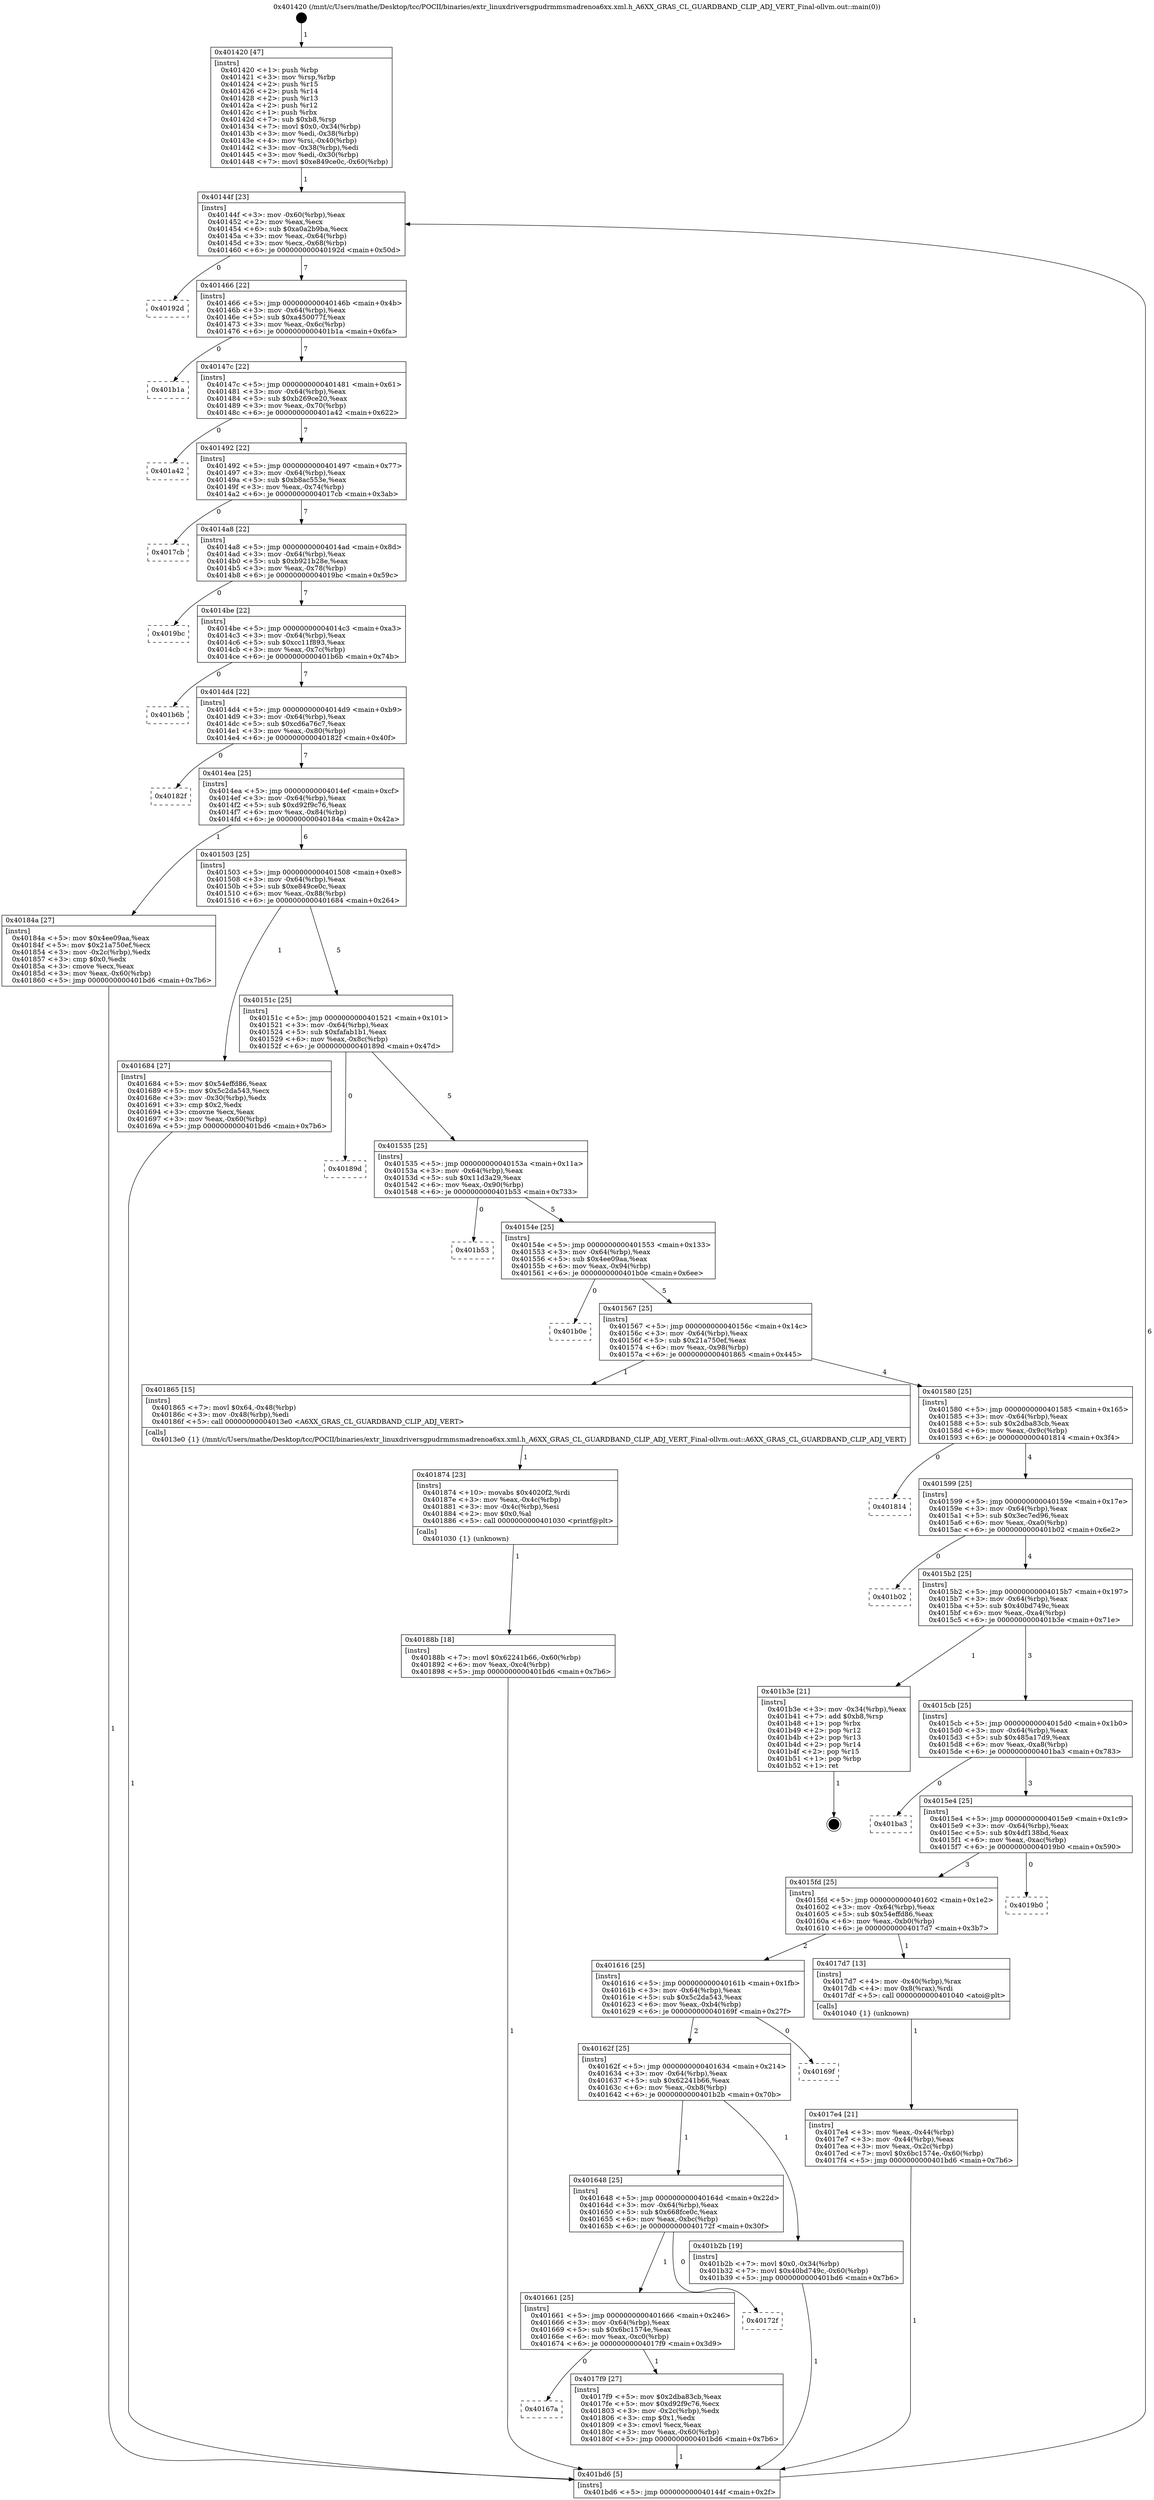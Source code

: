 digraph "0x401420" {
  label = "0x401420 (/mnt/c/Users/mathe/Desktop/tcc/POCII/binaries/extr_linuxdriversgpudrmmsmadrenoa6xx.xml.h_A6XX_GRAS_CL_GUARDBAND_CLIP_ADJ_VERT_Final-ollvm.out::main(0))"
  labelloc = "t"
  node[shape=record]

  Entry [label="",width=0.3,height=0.3,shape=circle,fillcolor=black,style=filled]
  "0x40144f" [label="{
     0x40144f [23]\l
     | [instrs]\l
     &nbsp;&nbsp;0x40144f \<+3\>: mov -0x60(%rbp),%eax\l
     &nbsp;&nbsp;0x401452 \<+2\>: mov %eax,%ecx\l
     &nbsp;&nbsp;0x401454 \<+6\>: sub $0xa0a2b9ba,%ecx\l
     &nbsp;&nbsp;0x40145a \<+3\>: mov %eax,-0x64(%rbp)\l
     &nbsp;&nbsp;0x40145d \<+3\>: mov %ecx,-0x68(%rbp)\l
     &nbsp;&nbsp;0x401460 \<+6\>: je 000000000040192d \<main+0x50d\>\l
  }"]
  "0x40192d" [label="{
     0x40192d\l
  }", style=dashed]
  "0x401466" [label="{
     0x401466 [22]\l
     | [instrs]\l
     &nbsp;&nbsp;0x401466 \<+5\>: jmp 000000000040146b \<main+0x4b\>\l
     &nbsp;&nbsp;0x40146b \<+3\>: mov -0x64(%rbp),%eax\l
     &nbsp;&nbsp;0x40146e \<+5\>: sub $0xa450077f,%eax\l
     &nbsp;&nbsp;0x401473 \<+3\>: mov %eax,-0x6c(%rbp)\l
     &nbsp;&nbsp;0x401476 \<+6\>: je 0000000000401b1a \<main+0x6fa\>\l
  }"]
  Exit [label="",width=0.3,height=0.3,shape=circle,fillcolor=black,style=filled,peripheries=2]
  "0x401b1a" [label="{
     0x401b1a\l
  }", style=dashed]
  "0x40147c" [label="{
     0x40147c [22]\l
     | [instrs]\l
     &nbsp;&nbsp;0x40147c \<+5\>: jmp 0000000000401481 \<main+0x61\>\l
     &nbsp;&nbsp;0x401481 \<+3\>: mov -0x64(%rbp),%eax\l
     &nbsp;&nbsp;0x401484 \<+5\>: sub $0xb269ce20,%eax\l
     &nbsp;&nbsp;0x401489 \<+3\>: mov %eax,-0x70(%rbp)\l
     &nbsp;&nbsp;0x40148c \<+6\>: je 0000000000401a42 \<main+0x622\>\l
  }"]
  "0x40188b" [label="{
     0x40188b [18]\l
     | [instrs]\l
     &nbsp;&nbsp;0x40188b \<+7\>: movl $0x62241b66,-0x60(%rbp)\l
     &nbsp;&nbsp;0x401892 \<+6\>: mov %eax,-0xc4(%rbp)\l
     &nbsp;&nbsp;0x401898 \<+5\>: jmp 0000000000401bd6 \<main+0x7b6\>\l
  }"]
  "0x401a42" [label="{
     0x401a42\l
  }", style=dashed]
  "0x401492" [label="{
     0x401492 [22]\l
     | [instrs]\l
     &nbsp;&nbsp;0x401492 \<+5\>: jmp 0000000000401497 \<main+0x77\>\l
     &nbsp;&nbsp;0x401497 \<+3\>: mov -0x64(%rbp),%eax\l
     &nbsp;&nbsp;0x40149a \<+5\>: sub $0xb8ac553e,%eax\l
     &nbsp;&nbsp;0x40149f \<+3\>: mov %eax,-0x74(%rbp)\l
     &nbsp;&nbsp;0x4014a2 \<+6\>: je 00000000004017cb \<main+0x3ab\>\l
  }"]
  "0x401874" [label="{
     0x401874 [23]\l
     | [instrs]\l
     &nbsp;&nbsp;0x401874 \<+10\>: movabs $0x4020f2,%rdi\l
     &nbsp;&nbsp;0x40187e \<+3\>: mov %eax,-0x4c(%rbp)\l
     &nbsp;&nbsp;0x401881 \<+3\>: mov -0x4c(%rbp),%esi\l
     &nbsp;&nbsp;0x401884 \<+2\>: mov $0x0,%al\l
     &nbsp;&nbsp;0x401886 \<+5\>: call 0000000000401030 \<printf@plt\>\l
     | [calls]\l
     &nbsp;&nbsp;0x401030 \{1\} (unknown)\l
  }"]
  "0x4017cb" [label="{
     0x4017cb\l
  }", style=dashed]
  "0x4014a8" [label="{
     0x4014a8 [22]\l
     | [instrs]\l
     &nbsp;&nbsp;0x4014a8 \<+5\>: jmp 00000000004014ad \<main+0x8d\>\l
     &nbsp;&nbsp;0x4014ad \<+3\>: mov -0x64(%rbp),%eax\l
     &nbsp;&nbsp;0x4014b0 \<+5\>: sub $0xb921b28e,%eax\l
     &nbsp;&nbsp;0x4014b5 \<+3\>: mov %eax,-0x78(%rbp)\l
     &nbsp;&nbsp;0x4014b8 \<+6\>: je 00000000004019bc \<main+0x59c\>\l
  }"]
  "0x40167a" [label="{
     0x40167a\l
  }", style=dashed]
  "0x4019bc" [label="{
     0x4019bc\l
  }", style=dashed]
  "0x4014be" [label="{
     0x4014be [22]\l
     | [instrs]\l
     &nbsp;&nbsp;0x4014be \<+5\>: jmp 00000000004014c3 \<main+0xa3\>\l
     &nbsp;&nbsp;0x4014c3 \<+3\>: mov -0x64(%rbp),%eax\l
     &nbsp;&nbsp;0x4014c6 \<+5\>: sub $0xcc11f893,%eax\l
     &nbsp;&nbsp;0x4014cb \<+3\>: mov %eax,-0x7c(%rbp)\l
     &nbsp;&nbsp;0x4014ce \<+6\>: je 0000000000401b6b \<main+0x74b\>\l
  }"]
  "0x4017f9" [label="{
     0x4017f9 [27]\l
     | [instrs]\l
     &nbsp;&nbsp;0x4017f9 \<+5\>: mov $0x2dba83cb,%eax\l
     &nbsp;&nbsp;0x4017fe \<+5\>: mov $0xd92f9c76,%ecx\l
     &nbsp;&nbsp;0x401803 \<+3\>: mov -0x2c(%rbp),%edx\l
     &nbsp;&nbsp;0x401806 \<+3\>: cmp $0x1,%edx\l
     &nbsp;&nbsp;0x401809 \<+3\>: cmovl %ecx,%eax\l
     &nbsp;&nbsp;0x40180c \<+3\>: mov %eax,-0x60(%rbp)\l
     &nbsp;&nbsp;0x40180f \<+5\>: jmp 0000000000401bd6 \<main+0x7b6\>\l
  }"]
  "0x401b6b" [label="{
     0x401b6b\l
  }", style=dashed]
  "0x4014d4" [label="{
     0x4014d4 [22]\l
     | [instrs]\l
     &nbsp;&nbsp;0x4014d4 \<+5\>: jmp 00000000004014d9 \<main+0xb9\>\l
     &nbsp;&nbsp;0x4014d9 \<+3\>: mov -0x64(%rbp),%eax\l
     &nbsp;&nbsp;0x4014dc \<+5\>: sub $0xcd6a76c7,%eax\l
     &nbsp;&nbsp;0x4014e1 \<+3\>: mov %eax,-0x80(%rbp)\l
     &nbsp;&nbsp;0x4014e4 \<+6\>: je 000000000040182f \<main+0x40f\>\l
  }"]
  "0x401661" [label="{
     0x401661 [25]\l
     | [instrs]\l
     &nbsp;&nbsp;0x401661 \<+5\>: jmp 0000000000401666 \<main+0x246\>\l
     &nbsp;&nbsp;0x401666 \<+3\>: mov -0x64(%rbp),%eax\l
     &nbsp;&nbsp;0x401669 \<+5\>: sub $0x6bc1574e,%eax\l
     &nbsp;&nbsp;0x40166e \<+6\>: mov %eax,-0xc0(%rbp)\l
     &nbsp;&nbsp;0x401674 \<+6\>: je 00000000004017f9 \<main+0x3d9\>\l
  }"]
  "0x40182f" [label="{
     0x40182f\l
  }", style=dashed]
  "0x4014ea" [label="{
     0x4014ea [25]\l
     | [instrs]\l
     &nbsp;&nbsp;0x4014ea \<+5\>: jmp 00000000004014ef \<main+0xcf\>\l
     &nbsp;&nbsp;0x4014ef \<+3\>: mov -0x64(%rbp),%eax\l
     &nbsp;&nbsp;0x4014f2 \<+5\>: sub $0xd92f9c76,%eax\l
     &nbsp;&nbsp;0x4014f7 \<+6\>: mov %eax,-0x84(%rbp)\l
     &nbsp;&nbsp;0x4014fd \<+6\>: je 000000000040184a \<main+0x42a\>\l
  }"]
  "0x40172f" [label="{
     0x40172f\l
  }", style=dashed]
  "0x40184a" [label="{
     0x40184a [27]\l
     | [instrs]\l
     &nbsp;&nbsp;0x40184a \<+5\>: mov $0x4ee09aa,%eax\l
     &nbsp;&nbsp;0x40184f \<+5\>: mov $0x21a750ef,%ecx\l
     &nbsp;&nbsp;0x401854 \<+3\>: mov -0x2c(%rbp),%edx\l
     &nbsp;&nbsp;0x401857 \<+3\>: cmp $0x0,%edx\l
     &nbsp;&nbsp;0x40185a \<+3\>: cmove %ecx,%eax\l
     &nbsp;&nbsp;0x40185d \<+3\>: mov %eax,-0x60(%rbp)\l
     &nbsp;&nbsp;0x401860 \<+5\>: jmp 0000000000401bd6 \<main+0x7b6\>\l
  }"]
  "0x401503" [label="{
     0x401503 [25]\l
     | [instrs]\l
     &nbsp;&nbsp;0x401503 \<+5\>: jmp 0000000000401508 \<main+0xe8\>\l
     &nbsp;&nbsp;0x401508 \<+3\>: mov -0x64(%rbp),%eax\l
     &nbsp;&nbsp;0x40150b \<+5\>: sub $0xe849ce0c,%eax\l
     &nbsp;&nbsp;0x401510 \<+6\>: mov %eax,-0x88(%rbp)\l
     &nbsp;&nbsp;0x401516 \<+6\>: je 0000000000401684 \<main+0x264\>\l
  }"]
  "0x401648" [label="{
     0x401648 [25]\l
     | [instrs]\l
     &nbsp;&nbsp;0x401648 \<+5\>: jmp 000000000040164d \<main+0x22d\>\l
     &nbsp;&nbsp;0x40164d \<+3\>: mov -0x64(%rbp),%eax\l
     &nbsp;&nbsp;0x401650 \<+5\>: sub $0x668fce0c,%eax\l
     &nbsp;&nbsp;0x401655 \<+6\>: mov %eax,-0xbc(%rbp)\l
     &nbsp;&nbsp;0x40165b \<+6\>: je 000000000040172f \<main+0x30f\>\l
  }"]
  "0x401684" [label="{
     0x401684 [27]\l
     | [instrs]\l
     &nbsp;&nbsp;0x401684 \<+5\>: mov $0x54effd86,%eax\l
     &nbsp;&nbsp;0x401689 \<+5\>: mov $0x5c2da543,%ecx\l
     &nbsp;&nbsp;0x40168e \<+3\>: mov -0x30(%rbp),%edx\l
     &nbsp;&nbsp;0x401691 \<+3\>: cmp $0x2,%edx\l
     &nbsp;&nbsp;0x401694 \<+3\>: cmovne %ecx,%eax\l
     &nbsp;&nbsp;0x401697 \<+3\>: mov %eax,-0x60(%rbp)\l
     &nbsp;&nbsp;0x40169a \<+5\>: jmp 0000000000401bd6 \<main+0x7b6\>\l
  }"]
  "0x40151c" [label="{
     0x40151c [25]\l
     | [instrs]\l
     &nbsp;&nbsp;0x40151c \<+5\>: jmp 0000000000401521 \<main+0x101\>\l
     &nbsp;&nbsp;0x401521 \<+3\>: mov -0x64(%rbp),%eax\l
     &nbsp;&nbsp;0x401524 \<+5\>: sub $0xfafab1b1,%eax\l
     &nbsp;&nbsp;0x401529 \<+6\>: mov %eax,-0x8c(%rbp)\l
     &nbsp;&nbsp;0x40152f \<+6\>: je 000000000040189d \<main+0x47d\>\l
  }"]
  "0x401bd6" [label="{
     0x401bd6 [5]\l
     | [instrs]\l
     &nbsp;&nbsp;0x401bd6 \<+5\>: jmp 000000000040144f \<main+0x2f\>\l
  }"]
  "0x401420" [label="{
     0x401420 [47]\l
     | [instrs]\l
     &nbsp;&nbsp;0x401420 \<+1\>: push %rbp\l
     &nbsp;&nbsp;0x401421 \<+3\>: mov %rsp,%rbp\l
     &nbsp;&nbsp;0x401424 \<+2\>: push %r15\l
     &nbsp;&nbsp;0x401426 \<+2\>: push %r14\l
     &nbsp;&nbsp;0x401428 \<+2\>: push %r13\l
     &nbsp;&nbsp;0x40142a \<+2\>: push %r12\l
     &nbsp;&nbsp;0x40142c \<+1\>: push %rbx\l
     &nbsp;&nbsp;0x40142d \<+7\>: sub $0xb8,%rsp\l
     &nbsp;&nbsp;0x401434 \<+7\>: movl $0x0,-0x34(%rbp)\l
     &nbsp;&nbsp;0x40143b \<+3\>: mov %edi,-0x38(%rbp)\l
     &nbsp;&nbsp;0x40143e \<+4\>: mov %rsi,-0x40(%rbp)\l
     &nbsp;&nbsp;0x401442 \<+3\>: mov -0x38(%rbp),%edi\l
     &nbsp;&nbsp;0x401445 \<+3\>: mov %edi,-0x30(%rbp)\l
     &nbsp;&nbsp;0x401448 \<+7\>: movl $0xe849ce0c,-0x60(%rbp)\l
  }"]
  "0x401b2b" [label="{
     0x401b2b [19]\l
     | [instrs]\l
     &nbsp;&nbsp;0x401b2b \<+7\>: movl $0x0,-0x34(%rbp)\l
     &nbsp;&nbsp;0x401b32 \<+7\>: movl $0x40bd749c,-0x60(%rbp)\l
     &nbsp;&nbsp;0x401b39 \<+5\>: jmp 0000000000401bd6 \<main+0x7b6\>\l
  }"]
  "0x40189d" [label="{
     0x40189d\l
  }", style=dashed]
  "0x401535" [label="{
     0x401535 [25]\l
     | [instrs]\l
     &nbsp;&nbsp;0x401535 \<+5\>: jmp 000000000040153a \<main+0x11a\>\l
     &nbsp;&nbsp;0x40153a \<+3\>: mov -0x64(%rbp),%eax\l
     &nbsp;&nbsp;0x40153d \<+5\>: sub $0x11d3a29,%eax\l
     &nbsp;&nbsp;0x401542 \<+6\>: mov %eax,-0x90(%rbp)\l
     &nbsp;&nbsp;0x401548 \<+6\>: je 0000000000401b53 \<main+0x733\>\l
  }"]
  "0x40162f" [label="{
     0x40162f [25]\l
     | [instrs]\l
     &nbsp;&nbsp;0x40162f \<+5\>: jmp 0000000000401634 \<main+0x214\>\l
     &nbsp;&nbsp;0x401634 \<+3\>: mov -0x64(%rbp),%eax\l
     &nbsp;&nbsp;0x401637 \<+5\>: sub $0x62241b66,%eax\l
     &nbsp;&nbsp;0x40163c \<+6\>: mov %eax,-0xb8(%rbp)\l
     &nbsp;&nbsp;0x401642 \<+6\>: je 0000000000401b2b \<main+0x70b\>\l
  }"]
  "0x401b53" [label="{
     0x401b53\l
  }", style=dashed]
  "0x40154e" [label="{
     0x40154e [25]\l
     | [instrs]\l
     &nbsp;&nbsp;0x40154e \<+5\>: jmp 0000000000401553 \<main+0x133\>\l
     &nbsp;&nbsp;0x401553 \<+3\>: mov -0x64(%rbp),%eax\l
     &nbsp;&nbsp;0x401556 \<+5\>: sub $0x4ee09aa,%eax\l
     &nbsp;&nbsp;0x40155b \<+6\>: mov %eax,-0x94(%rbp)\l
     &nbsp;&nbsp;0x401561 \<+6\>: je 0000000000401b0e \<main+0x6ee\>\l
  }"]
  "0x40169f" [label="{
     0x40169f\l
  }", style=dashed]
  "0x401b0e" [label="{
     0x401b0e\l
  }", style=dashed]
  "0x401567" [label="{
     0x401567 [25]\l
     | [instrs]\l
     &nbsp;&nbsp;0x401567 \<+5\>: jmp 000000000040156c \<main+0x14c\>\l
     &nbsp;&nbsp;0x40156c \<+3\>: mov -0x64(%rbp),%eax\l
     &nbsp;&nbsp;0x40156f \<+5\>: sub $0x21a750ef,%eax\l
     &nbsp;&nbsp;0x401574 \<+6\>: mov %eax,-0x98(%rbp)\l
     &nbsp;&nbsp;0x40157a \<+6\>: je 0000000000401865 \<main+0x445\>\l
  }"]
  "0x4017e4" [label="{
     0x4017e4 [21]\l
     | [instrs]\l
     &nbsp;&nbsp;0x4017e4 \<+3\>: mov %eax,-0x44(%rbp)\l
     &nbsp;&nbsp;0x4017e7 \<+3\>: mov -0x44(%rbp),%eax\l
     &nbsp;&nbsp;0x4017ea \<+3\>: mov %eax,-0x2c(%rbp)\l
     &nbsp;&nbsp;0x4017ed \<+7\>: movl $0x6bc1574e,-0x60(%rbp)\l
     &nbsp;&nbsp;0x4017f4 \<+5\>: jmp 0000000000401bd6 \<main+0x7b6\>\l
  }"]
  "0x401865" [label="{
     0x401865 [15]\l
     | [instrs]\l
     &nbsp;&nbsp;0x401865 \<+7\>: movl $0x64,-0x48(%rbp)\l
     &nbsp;&nbsp;0x40186c \<+3\>: mov -0x48(%rbp),%edi\l
     &nbsp;&nbsp;0x40186f \<+5\>: call 00000000004013e0 \<A6XX_GRAS_CL_GUARDBAND_CLIP_ADJ_VERT\>\l
     | [calls]\l
     &nbsp;&nbsp;0x4013e0 \{1\} (/mnt/c/Users/mathe/Desktop/tcc/POCII/binaries/extr_linuxdriversgpudrmmsmadrenoa6xx.xml.h_A6XX_GRAS_CL_GUARDBAND_CLIP_ADJ_VERT_Final-ollvm.out::A6XX_GRAS_CL_GUARDBAND_CLIP_ADJ_VERT)\l
  }"]
  "0x401580" [label="{
     0x401580 [25]\l
     | [instrs]\l
     &nbsp;&nbsp;0x401580 \<+5\>: jmp 0000000000401585 \<main+0x165\>\l
     &nbsp;&nbsp;0x401585 \<+3\>: mov -0x64(%rbp),%eax\l
     &nbsp;&nbsp;0x401588 \<+5\>: sub $0x2dba83cb,%eax\l
     &nbsp;&nbsp;0x40158d \<+6\>: mov %eax,-0x9c(%rbp)\l
     &nbsp;&nbsp;0x401593 \<+6\>: je 0000000000401814 \<main+0x3f4\>\l
  }"]
  "0x401616" [label="{
     0x401616 [25]\l
     | [instrs]\l
     &nbsp;&nbsp;0x401616 \<+5\>: jmp 000000000040161b \<main+0x1fb\>\l
     &nbsp;&nbsp;0x40161b \<+3\>: mov -0x64(%rbp),%eax\l
     &nbsp;&nbsp;0x40161e \<+5\>: sub $0x5c2da543,%eax\l
     &nbsp;&nbsp;0x401623 \<+6\>: mov %eax,-0xb4(%rbp)\l
     &nbsp;&nbsp;0x401629 \<+6\>: je 000000000040169f \<main+0x27f\>\l
  }"]
  "0x401814" [label="{
     0x401814\l
  }", style=dashed]
  "0x401599" [label="{
     0x401599 [25]\l
     | [instrs]\l
     &nbsp;&nbsp;0x401599 \<+5\>: jmp 000000000040159e \<main+0x17e\>\l
     &nbsp;&nbsp;0x40159e \<+3\>: mov -0x64(%rbp),%eax\l
     &nbsp;&nbsp;0x4015a1 \<+5\>: sub $0x3ec7ed96,%eax\l
     &nbsp;&nbsp;0x4015a6 \<+6\>: mov %eax,-0xa0(%rbp)\l
     &nbsp;&nbsp;0x4015ac \<+6\>: je 0000000000401b02 \<main+0x6e2\>\l
  }"]
  "0x4017d7" [label="{
     0x4017d7 [13]\l
     | [instrs]\l
     &nbsp;&nbsp;0x4017d7 \<+4\>: mov -0x40(%rbp),%rax\l
     &nbsp;&nbsp;0x4017db \<+4\>: mov 0x8(%rax),%rdi\l
     &nbsp;&nbsp;0x4017df \<+5\>: call 0000000000401040 \<atoi@plt\>\l
     | [calls]\l
     &nbsp;&nbsp;0x401040 \{1\} (unknown)\l
  }"]
  "0x401b02" [label="{
     0x401b02\l
  }", style=dashed]
  "0x4015b2" [label="{
     0x4015b2 [25]\l
     | [instrs]\l
     &nbsp;&nbsp;0x4015b2 \<+5\>: jmp 00000000004015b7 \<main+0x197\>\l
     &nbsp;&nbsp;0x4015b7 \<+3\>: mov -0x64(%rbp),%eax\l
     &nbsp;&nbsp;0x4015ba \<+5\>: sub $0x40bd749c,%eax\l
     &nbsp;&nbsp;0x4015bf \<+6\>: mov %eax,-0xa4(%rbp)\l
     &nbsp;&nbsp;0x4015c5 \<+6\>: je 0000000000401b3e \<main+0x71e\>\l
  }"]
  "0x4015fd" [label="{
     0x4015fd [25]\l
     | [instrs]\l
     &nbsp;&nbsp;0x4015fd \<+5\>: jmp 0000000000401602 \<main+0x1e2\>\l
     &nbsp;&nbsp;0x401602 \<+3\>: mov -0x64(%rbp),%eax\l
     &nbsp;&nbsp;0x401605 \<+5\>: sub $0x54effd86,%eax\l
     &nbsp;&nbsp;0x40160a \<+6\>: mov %eax,-0xb0(%rbp)\l
     &nbsp;&nbsp;0x401610 \<+6\>: je 00000000004017d7 \<main+0x3b7\>\l
  }"]
  "0x401b3e" [label="{
     0x401b3e [21]\l
     | [instrs]\l
     &nbsp;&nbsp;0x401b3e \<+3\>: mov -0x34(%rbp),%eax\l
     &nbsp;&nbsp;0x401b41 \<+7\>: add $0xb8,%rsp\l
     &nbsp;&nbsp;0x401b48 \<+1\>: pop %rbx\l
     &nbsp;&nbsp;0x401b49 \<+2\>: pop %r12\l
     &nbsp;&nbsp;0x401b4b \<+2\>: pop %r13\l
     &nbsp;&nbsp;0x401b4d \<+2\>: pop %r14\l
     &nbsp;&nbsp;0x401b4f \<+2\>: pop %r15\l
     &nbsp;&nbsp;0x401b51 \<+1\>: pop %rbp\l
     &nbsp;&nbsp;0x401b52 \<+1\>: ret\l
  }"]
  "0x4015cb" [label="{
     0x4015cb [25]\l
     | [instrs]\l
     &nbsp;&nbsp;0x4015cb \<+5\>: jmp 00000000004015d0 \<main+0x1b0\>\l
     &nbsp;&nbsp;0x4015d0 \<+3\>: mov -0x64(%rbp),%eax\l
     &nbsp;&nbsp;0x4015d3 \<+5\>: sub $0x485a17d9,%eax\l
     &nbsp;&nbsp;0x4015d8 \<+6\>: mov %eax,-0xa8(%rbp)\l
     &nbsp;&nbsp;0x4015de \<+6\>: je 0000000000401ba3 \<main+0x783\>\l
  }"]
  "0x4019b0" [label="{
     0x4019b0\l
  }", style=dashed]
  "0x401ba3" [label="{
     0x401ba3\l
  }", style=dashed]
  "0x4015e4" [label="{
     0x4015e4 [25]\l
     | [instrs]\l
     &nbsp;&nbsp;0x4015e4 \<+5\>: jmp 00000000004015e9 \<main+0x1c9\>\l
     &nbsp;&nbsp;0x4015e9 \<+3\>: mov -0x64(%rbp),%eax\l
     &nbsp;&nbsp;0x4015ec \<+5\>: sub $0x4df138bd,%eax\l
     &nbsp;&nbsp;0x4015f1 \<+6\>: mov %eax,-0xac(%rbp)\l
     &nbsp;&nbsp;0x4015f7 \<+6\>: je 00000000004019b0 \<main+0x590\>\l
  }"]
  Entry -> "0x401420" [label=" 1"]
  "0x40144f" -> "0x40192d" [label=" 0"]
  "0x40144f" -> "0x401466" [label=" 7"]
  "0x401b3e" -> Exit [label=" 1"]
  "0x401466" -> "0x401b1a" [label=" 0"]
  "0x401466" -> "0x40147c" [label=" 7"]
  "0x401b2b" -> "0x401bd6" [label=" 1"]
  "0x40147c" -> "0x401a42" [label=" 0"]
  "0x40147c" -> "0x401492" [label=" 7"]
  "0x40188b" -> "0x401bd6" [label=" 1"]
  "0x401492" -> "0x4017cb" [label=" 0"]
  "0x401492" -> "0x4014a8" [label=" 7"]
  "0x401874" -> "0x40188b" [label=" 1"]
  "0x4014a8" -> "0x4019bc" [label=" 0"]
  "0x4014a8" -> "0x4014be" [label=" 7"]
  "0x401865" -> "0x401874" [label=" 1"]
  "0x4014be" -> "0x401b6b" [label=" 0"]
  "0x4014be" -> "0x4014d4" [label=" 7"]
  "0x40184a" -> "0x401bd6" [label=" 1"]
  "0x4014d4" -> "0x40182f" [label=" 0"]
  "0x4014d4" -> "0x4014ea" [label=" 7"]
  "0x401661" -> "0x40167a" [label=" 0"]
  "0x4014ea" -> "0x40184a" [label=" 1"]
  "0x4014ea" -> "0x401503" [label=" 6"]
  "0x401661" -> "0x4017f9" [label=" 1"]
  "0x401503" -> "0x401684" [label=" 1"]
  "0x401503" -> "0x40151c" [label=" 5"]
  "0x401684" -> "0x401bd6" [label=" 1"]
  "0x401420" -> "0x40144f" [label=" 1"]
  "0x401bd6" -> "0x40144f" [label=" 6"]
  "0x401648" -> "0x401661" [label=" 1"]
  "0x40151c" -> "0x40189d" [label=" 0"]
  "0x40151c" -> "0x401535" [label=" 5"]
  "0x401648" -> "0x40172f" [label=" 0"]
  "0x401535" -> "0x401b53" [label=" 0"]
  "0x401535" -> "0x40154e" [label=" 5"]
  "0x40162f" -> "0x401648" [label=" 1"]
  "0x40154e" -> "0x401b0e" [label=" 0"]
  "0x40154e" -> "0x401567" [label=" 5"]
  "0x40162f" -> "0x401b2b" [label=" 1"]
  "0x401567" -> "0x401865" [label=" 1"]
  "0x401567" -> "0x401580" [label=" 4"]
  "0x401616" -> "0x40162f" [label=" 2"]
  "0x401580" -> "0x401814" [label=" 0"]
  "0x401580" -> "0x401599" [label=" 4"]
  "0x401616" -> "0x40169f" [label=" 0"]
  "0x401599" -> "0x401b02" [label=" 0"]
  "0x401599" -> "0x4015b2" [label=" 4"]
  "0x4017f9" -> "0x401bd6" [label=" 1"]
  "0x4015b2" -> "0x401b3e" [label=" 1"]
  "0x4015b2" -> "0x4015cb" [label=" 3"]
  "0x4017d7" -> "0x4017e4" [label=" 1"]
  "0x4015cb" -> "0x401ba3" [label=" 0"]
  "0x4015cb" -> "0x4015e4" [label=" 3"]
  "0x4015fd" -> "0x401616" [label=" 2"]
  "0x4015e4" -> "0x4019b0" [label=" 0"]
  "0x4015e4" -> "0x4015fd" [label=" 3"]
  "0x4017e4" -> "0x401bd6" [label=" 1"]
  "0x4015fd" -> "0x4017d7" [label=" 1"]
}
